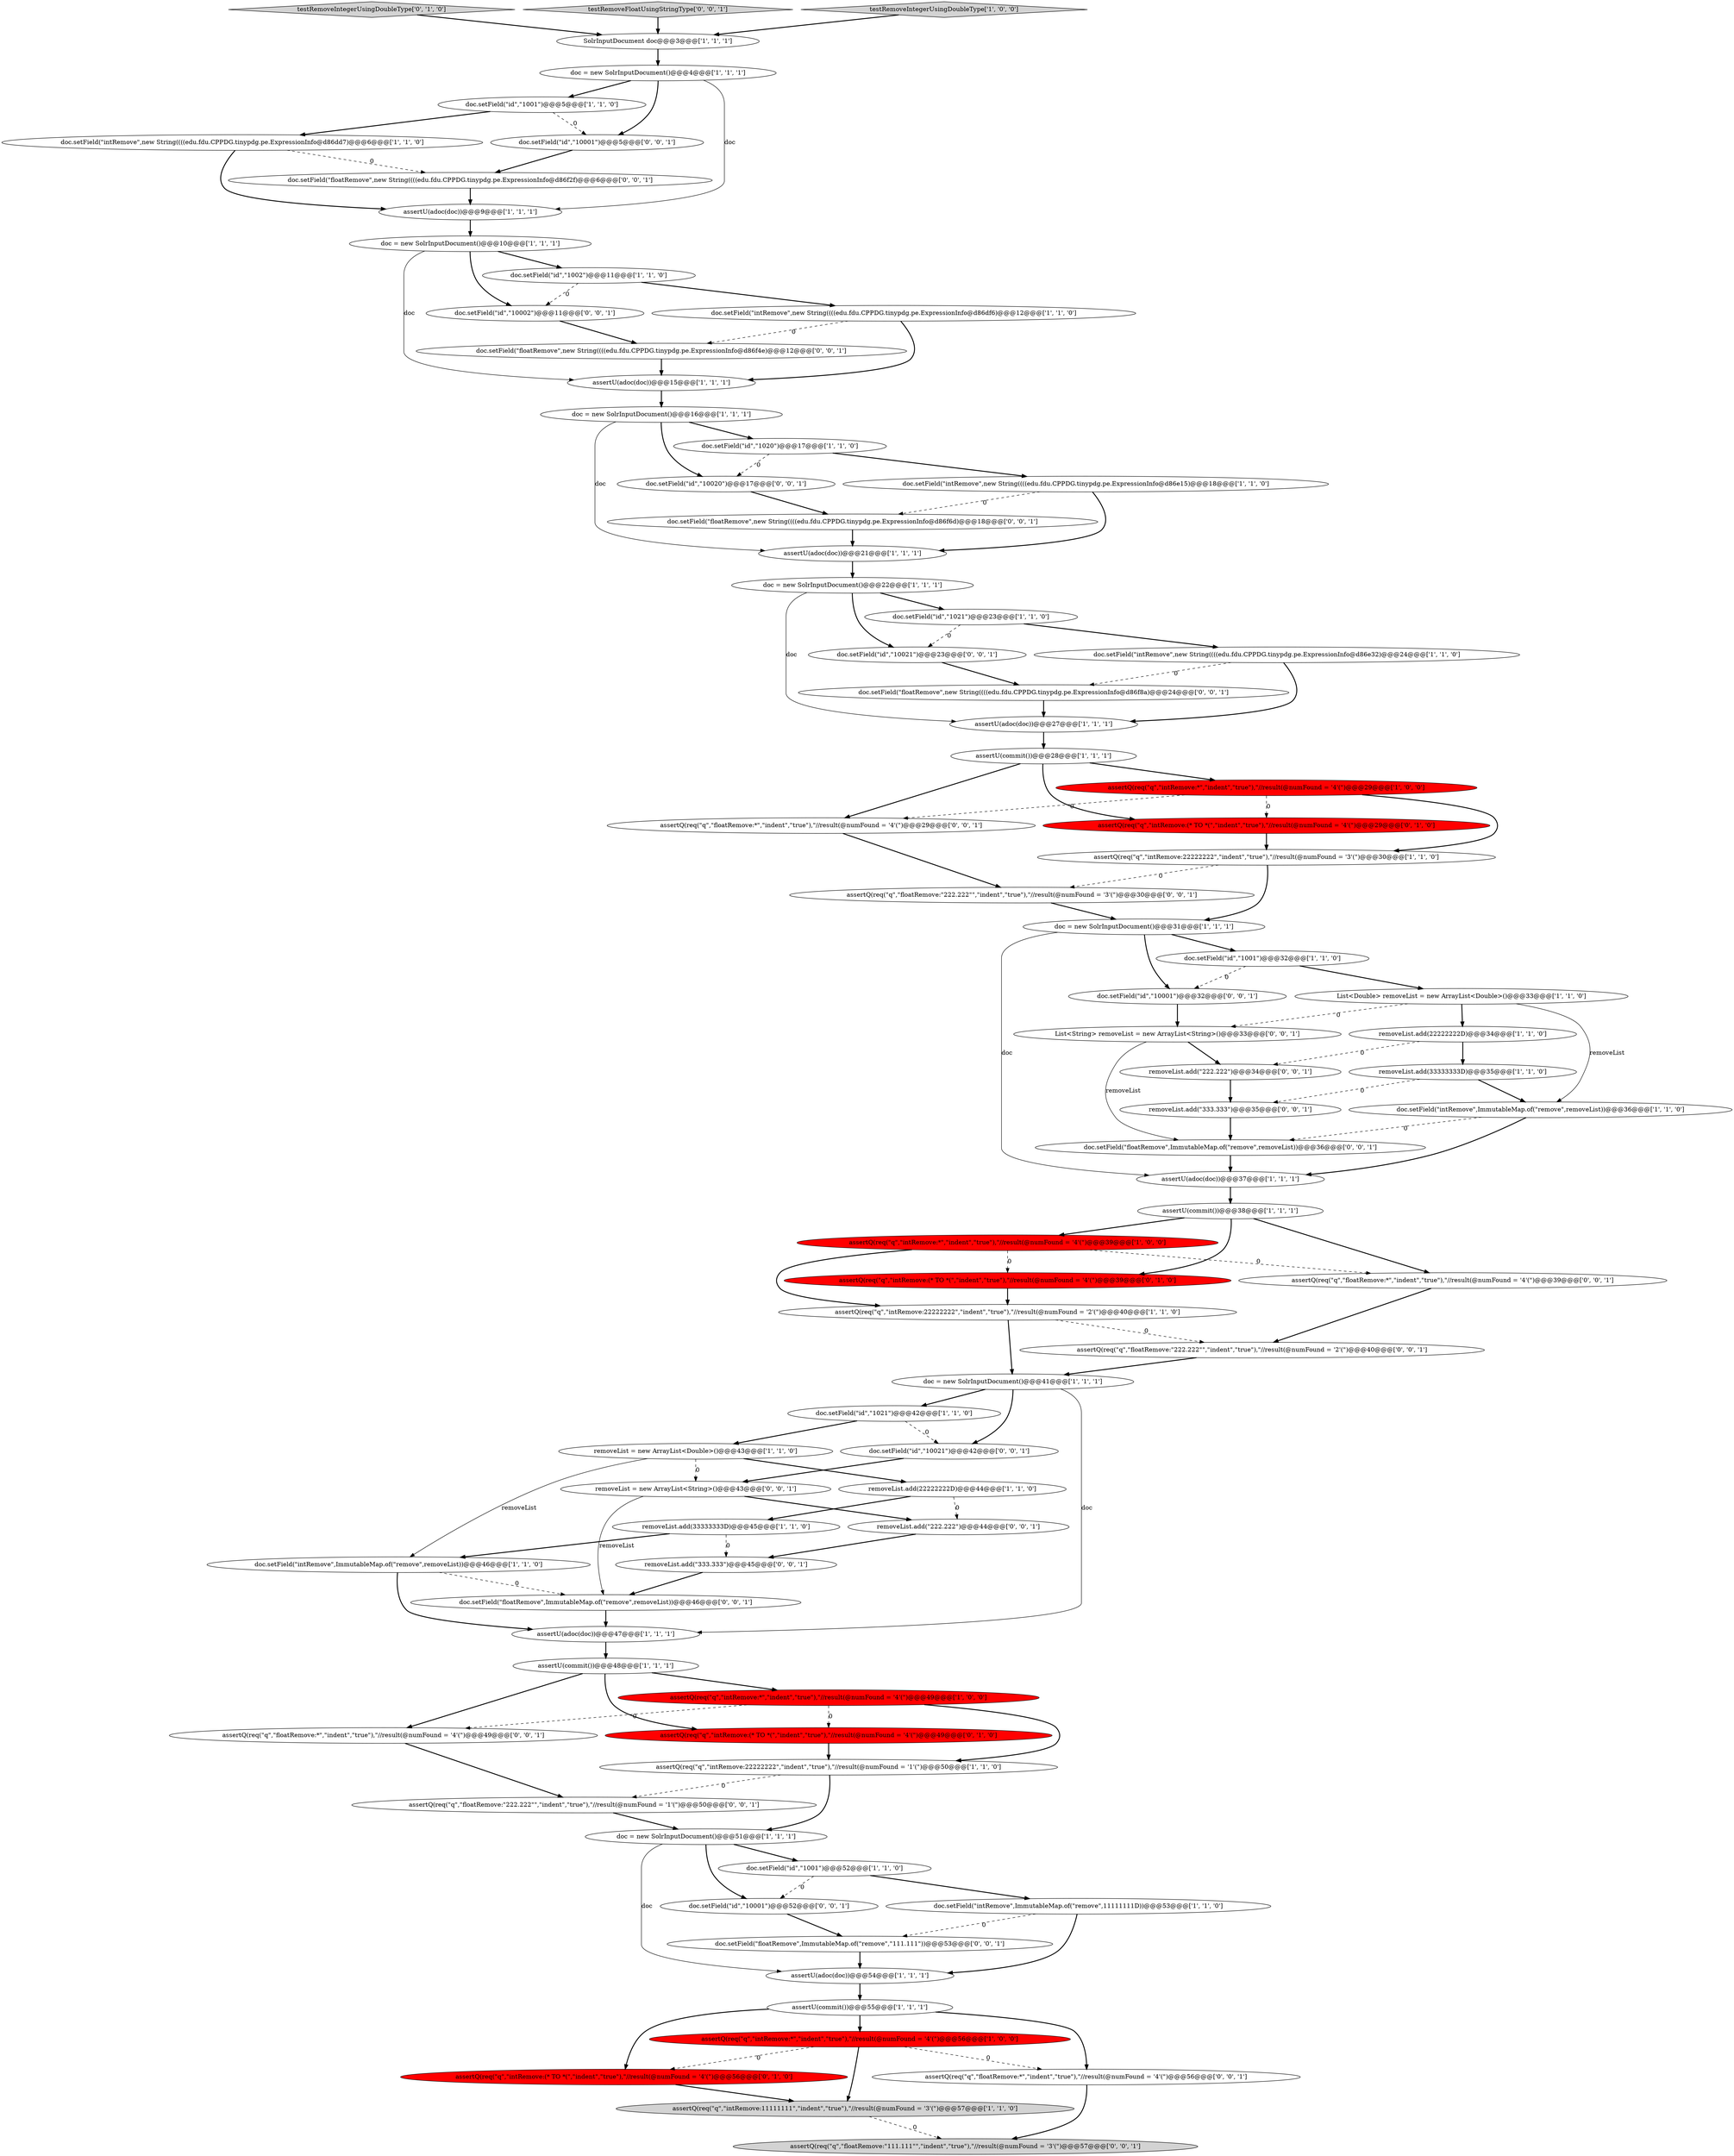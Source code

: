digraph {
10 [style = filled, label = "doc.setField(\"intRemove\",ImmutableMap.of(\"remove\",11111111D))@@@53@@@['1', '1', '0']", fillcolor = white, shape = ellipse image = "AAA0AAABBB1BBB"];
48 [style = filled, label = "assertQ(req(\"q\",\"intRemove:(* TO *(\",\"indent\",\"true\"),\"//result(@numFound = '4'(\")@@@56@@@['0', '1', '0']", fillcolor = red, shape = ellipse image = "AAA1AAABBB2BBB"];
58 [style = filled, label = "doc.setField(\"floatRemove\",new String((((edu.fdu.CPPDG.tinypdg.pe.ExpressionInfo@d86f8a)@@@24@@@['0', '0', '1']", fillcolor = white, shape = ellipse image = "AAA0AAABBB3BBB"];
63 [style = filled, label = "assertQ(req(\"q\",\"floatRemove:\"222.222\"\",\"indent\",\"true\"),\"//result(@numFound = '2'(\")@@@40@@@['0', '0', '1']", fillcolor = white, shape = ellipse image = "AAA0AAABBB3BBB"];
65 [style = filled, label = "doc.setField(\"id\",\"10002\")@@@11@@@['0', '0', '1']", fillcolor = white, shape = ellipse image = "AAA0AAABBB3BBB"];
46 [style = filled, label = "doc.setField(\"id\",\"1021\")@@@42@@@['1', '1', '0']", fillcolor = white, shape = ellipse image = "AAA0AAABBB1BBB"];
75 [style = filled, label = "assertQ(req(\"q\",\"floatRemove:\"222.222\"\",\"indent\",\"true\"),\"//result(@numFound = '3'(\")@@@30@@@['0', '0', '1']", fillcolor = white, shape = ellipse image = "AAA0AAABBB3BBB"];
20 [style = filled, label = "assertU(adoc(doc))@@@15@@@['1', '1', '1']", fillcolor = white, shape = ellipse image = "AAA0AAABBB1BBB"];
60 [style = filled, label = "removeList.add(\"333.333\")@@@35@@@['0', '0', '1']", fillcolor = white, shape = ellipse image = "AAA0AAABBB3BBB"];
33 [style = filled, label = "doc.setField(\"intRemove\",ImmutableMap.of(\"remove\",removeList))@@@46@@@['1', '1', '0']", fillcolor = white, shape = ellipse image = "AAA0AAABBB1BBB"];
62 [style = filled, label = "doc.setField(\"id\",\"10001\")@@@32@@@['0', '0', '1']", fillcolor = white, shape = ellipse image = "AAA0AAABBB3BBB"];
32 [style = filled, label = "assertU(commit())@@@28@@@['1', '1', '1']", fillcolor = white, shape = ellipse image = "AAA0AAABBB1BBB"];
81 [style = filled, label = "removeList.add(\"222.222\")@@@34@@@['0', '0', '1']", fillcolor = white, shape = ellipse image = "AAA0AAABBB3BBB"];
19 [style = filled, label = "assertQ(req(\"q\",\"intRemove:*\",\"indent\",\"true\"),\"//result(@numFound = '4'(\")@@@56@@@['1', '0', '0']", fillcolor = red, shape = ellipse image = "AAA1AAABBB1BBB"];
52 [style = filled, label = "testRemoveIntegerUsingDoubleType['0', '1', '0']", fillcolor = lightgray, shape = diamond image = "AAA0AAABBB2BBB"];
66 [style = filled, label = "doc.setField(\"floatRemove\",ImmutableMap.of(\"remove\",removeList))@@@36@@@['0', '0', '1']", fillcolor = white, shape = ellipse image = "AAA0AAABBB3BBB"];
7 [style = filled, label = "assertQ(req(\"q\",\"intRemove:*\",\"indent\",\"true\"),\"//result(@numFound = '4'(\")@@@39@@@['1', '0', '0']", fillcolor = red, shape = ellipse image = "AAA1AAABBB1BBB"];
78 [style = filled, label = "doc.setField(\"floatRemove\",ImmutableMap.of(\"remove\",\"111.111\"))@@@53@@@['0', '0', '1']", fillcolor = white, shape = ellipse image = "AAA0AAABBB3BBB"];
30 [style = filled, label = "doc.setField(\"intRemove\",new String((((edu.fdu.CPPDG.tinypdg.pe.ExpressionInfo@d86e32)@@@24@@@['1', '1', '0']", fillcolor = white, shape = ellipse image = "AAA0AAABBB1BBB"];
49 [style = filled, label = "assertQ(req(\"q\",\"intRemove:(* TO *(\",\"indent\",\"true\"),\"//result(@numFound = '4'(\")@@@39@@@['0', '1', '0']", fillcolor = red, shape = ellipse image = "AAA1AAABBB2BBB"];
17 [style = filled, label = "doc = new SolrInputDocument()@@@4@@@['1', '1', '1']", fillcolor = white, shape = ellipse image = "AAA0AAABBB1BBB"];
57 [style = filled, label = "assertQ(req(\"q\",\"floatRemove:*\",\"indent\",\"true\"),\"//result(@numFound = '4'(\")@@@29@@@['0', '0', '1']", fillcolor = white, shape = ellipse image = "AAA0AAABBB3BBB"];
26 [style = filled, label = "assertQ(req(\"q\",\"intRemove:22222222\",\"indent\",\"true\"),\"//result(@numFound = '2'(\")@@@40@@@['1', '1', '0']", fillcolor = white, shape = ellipse image = "AAA0AAABBB1BBB"];
21 [style = filled, label = "removeList.add(22222222D)@@@34@@@['1', '1', '0']", fillcolor = white, shape = ellipse image = "AAA0AAABBB1BBB"];
34 [style = filled, label = "doc.setField(\"id\",\"1001\")@@@5@@@['1', '1', '0']", fillcolor = white, shape = ellipse image = "AAA0AAABBB1BBB"];
61 [style = filled, label = "assertQ(req(\"q\",\"floatRemove:*\",\"indent\",\"true\"),\"//result(@numFound = '4'(\")@@@49@@@['0', '0', '1']", fillcolor = white, shape = ellipse image = "AAA0AAABBB3BBB"];
53 [style = filled, label = "removeList = new ArrayList<String>()@@@43@@@['0', '0', '1']", fillcolor = white, shape = ellipse image = "AAA0AAABBB3BBB"];
56 [style = filled, label = "doc.setField(\"id\",\"10021\")@@@42@@@['0', '0', '1']", fillcolor = white, shape = ellipse image = "AAA0AAABBB3BBB"];
3 [style = filled, label = "assertQ(req(\"q\",\"intRemove:11111111\",\"indent\",\"true\"),\"//result(@numFound = '3'(\")@@@57@@@['1', '1', '0']", fillcolor = lightgray, shape = ellipse image = "AAA0AAABBB1BBB"];
27 [style = filled, label = "doc = new SolrInputDocument()@@@51@@@['1', '1', '1']", fillcolor = white, shape = ellipse image = "AAA0AAABBB1BBB"];
38 [style = filled, label = "assertU(adoc(doc))@@@37@@@['1', '1', '1']", fillcolor = white, shape = ellipse image = "AAA0AAABBB1BBB"];
72 [style = filled, label = "doc.setField(\"floatRemove\",ImmutableMap.of(\"remove\",removeList))@@@46@@@['0', '0', '1']", fillcolor = white, shape = ellipse image = "AAA0AAABBB3BBB"];
45 [style = filled, label = "assertU(commit())@@@48@@@['1', '1', '1']", fillcolor = white, shape = ellipse image = "AAA0AAABBB1BBB"];
35 [style = filled, label = "assertQ(req(\"q\",\"intRemove:22222222\",\"indent\",\"true\"),\"//result(@numFound = '1'(\")@@@50@@@['1', '1', '0']", fillcolor = white, shape = ellipse image = "AAA0AAABBB1BBB"];
42 [style = filled, label = "doc.setField(\"intRemove\",new String((((edu.fdu.CPPDG.tinypdg.pe.ExpressionInfo@d86dd7)@@@6@@@['1', '1', '0']", fillcolor = white, shape = ellipse image = "AAA0AAABBB1BBB"];
50 [style = filled, label = "assertQ(req(\"q\",\"intRemove:(* TO *(\",\"indent\",\"true\"),\"//result(@numFound = '4'(\")@@@49@@@['0', '1', '0']", fillcolor = red, shape = ellipse image = "AAA1AAABBB2BBB"];
70 [style = filled, label = "doc.setField(\"floatRemove\",new String((((edu.fdu.CPPDG.tinypdg.pe.ExpressionInfo@d86f2f)@@@6@@@['0', '0', '1']", fillcolor = white, shape = ellipse image = "AAA0AAABBB3BBB"];
73 [style = filled, label = "doc.setField(\"id\",\"10001\")@@@52@@@['0', '0', '1']", fillcolor = white, shape = ellipse image = "AAA0AAABBB3BBB"];
79 [style = filled, label = "doc.setField(\"id\",\"10020\")@@@17@@@['0', '0', '1']", fillcolor = white, shape = ellipse image = "AAA0AAABBB3BBB"];
51 [style = filled, label = "assertQ(req(\"q\",\"intRemove:(* TO *(\",\"indent\",\"true\"),\"//result(@numFound = '4'(\")@@@29@@@['0', '1', '0']", fillcolor = red, shape = ellipse image = "AAA1AAABBB2BBB"];
31 [style = filled, label = "doc = new SolrInputDocument()@@@10@@@['1', '1', '1']", fillcolor = white, shape = ellipse image = "AAA0AAABBB1BBB"];
29 [style = filled, label = "doc = new SolrInputDocument()@@@22@@@['1', '1', '1']", fillcolor = white, shape = ellipse image = "AAA0AAABBB1BBB"];
14 [style = filled, label = "assertU(adoc(doc))@@@27@@@['1', '1', '1']", fillcolor = white, shape = ellipse image = "AAA0AAABBB1BBB"];
47 [style = filled, label = "assertU(commit())@@@38@@@['1', '1', '1']", fillcolor = white, shape = ellipse image = "AAA0AAABBB1BBB"];
71 [style = filled, label = "doc.setField(\"floatRemove\",new String((((edu.fdu.CPPDG.tinypdg.pe.ExpressionInfo@d86f4e)@@@12@@@['0', '0', '1']", fillcolor = white, shape = ellipse image = "AAA0AAABBB3BBB"];
69 [style = filled, label = "removeList.add(\"222.222\")@@@44@@@['0', '0', '1']", fillcolor = white, shape = ellipse image = "AAA0AAABBB3BBB"];
0 [style = filled, label = "doc = new SolrInputDocument()@@@16@@@['1', '1', '1']", fillcolor = white, shape = ellipse image = "AAA0AAABBB1BBB"];
59 [style = filled, label = "assertQ(req(\"q\",\"floatRemove:\"111.111\"\",\"indent\",\"true\"),\"//result(@numFound = '3'(\")@@@57@@@['0', '0', '1']", fillcolor = lightgray, shape = ellipse image = "AAA0AAABBB3BBB"];
4 [style = filled, label = "removeList = new ArrayList<Double>()@@@43@@@['1', '1', '0']", fillcolor = white, shape = ellipse image = "AAA0AAABBB1BBB"];
13 [style = filled, label = "doc.setField(\"intRemove\",ImmutableMap.of(\"remove\",removeList))@@@36@@@['1', '1', '0']", fillcolor = white, shape = ellipse image = "AAA0AAABBB1BBB"];
18 [style = filled, label = "assertU(adoc(doc))@@@21@@@['1', '1', '1']", fillcolor = white, shape = ellipse image = "AAA0AAABBB1BBB"];
76 [style = filled, label = "removeList.add(\"333.333\")@@@45@@@['0', '0', '1']", fillcolor = white, shape = ellipse image = "AAA0AAABBB3BBB"];
64 [style = filled, label = "doc.setField(\"id\",\"10021\")@@@23@@@['0', '0', '1']", fillcolor = white, shape = ellipse image = "AAA0AAABBB3BBB"];
2 [style = filled, label = "doc.setField(\"intRemove\",new String((((edu.fdu.CPPDG.tinypdg.pe.ExpressionInfo@d86e15)@@@18@@@['1', '1', '0']", fillcolor = white, shape = ellipse image = "AAA0AAABBB1BBB"];
74 [style = filled, label = "doc.setField(\"id\",\"10001\")@@@5@@@['0', '0', '1']", fillcolor = white, shape = ellipse image = "AAA0AAABBB3BBB"];
80 [style = filled, label = "doc.setField(\"floatRemove\",new String((((edu.fdu.CPPDG.tinypdg.pe.ExpressionInfo@d86f6d)@@@18@@@['0', '0', '1']", fillcolor = white, shape = ellipse image = "AAA0AAABBB3BBB"];
22 [style = filled, label = "removeList.add(22222222D)@@@44@@@['1', '1', '0']", fillcolor = white, shape = ellipse image = "AAA0AAABBB1BBB"];
9 [style = filled, label = "assertQ(req(\"q\",\"intRemove:*\",\"indent\",\"true\"),\"//result(@numFound = '4'(\")@@@49@@@['1', '0', '0']", fillcolor = red, shape = ellipse image = "AAA1AAABBB1BBB"];
43 [style = filled, label = "removeList.add(33333333D)@@@35@@@['1', '1', '0']", fillcolor = white, shape = ellipse image = "AAA0AAABBB1BBB"];
67 [style = filled, label = "List<String> removeList = new ArrayList<String>()@@@33@@@['0', '0', '1']", fillcolor = white, shape = ellipse image = "AAA0AAABBB3BBB"];
36 [style = filled, label = "doc.setField(\"id\",\"1002\")@@@11@@@['1', '1', '0']", fillcolor = white, shape = ellipse image = "AAA0AAABBB1BBB"];
15 [style = filled, label = "assertU(commit())@@@55@@@['1', '1', '1']", fillcolor = white, shape = ellipse image = "AAA0AAABBB1BBB"];
23 [style = filled, label = "doc.setField(\"id\",\"1021\")@@@23@@@['1', '1', '0']", fillcolor = white, shape = ellipse image = "AAA0AAABBB1BBB"];
1 [style = filled, label = "doc.setField(\"intRemove\",new String((((edu.fdu.CPPDG.tinypdg.pe.ExpressionInfo@d86df6)@@@12@@@['1', '1', '0']", fillcolor = white, shape = ellipse image = "AAA0AAABBB1BBB"];
24 [style = filled, label = "assertU(adoc(doc))@@@54@@@['1', '1', '1']", fillcolor = white, shape = ellipse image = "AAA0AAABBB1BBB"];
28 [style = filled, label = "assertU(adoc(doc))@@@9@@@['1', '1', '1']", fillcolor = white, shape = ellipse image = "AAA0AAABBB1BBB"];
12 [style = filled, label = "assertQ(req(\"q\",\"intRemove:*\",\"indent\",\"true\"),\"//result(@numFound = '4'(\")@@@29@@@['1', '0', '0']", fillcolor = red, shape = ellipse image = "AAA1AAABBB1BBB"];
41 [style = filled, label = "removeList.add(33333333D)@@@45@@@['1', '1', '0']", fillcolor = white, shape = ellipse image = "AAA0AAABBB1BBB"];
8 [style = filled, label = "assertQ(req(\"q\",\"intRemove:22222222\",\"indent\",\"true\"),\"//result(@numFound = '3'(\")@@@30@@@['1', '1', '0']", fillcolor = white, shape = ellipse image = "AAA0AAABBB1BBB"];
39 [style = filled, label = "doc.setField(\"id\",\"1001\")@@@52@@@['1', '1', '0']", fillcolor = white, shape = ellipse image = "AAA0AAABBB1BBB"];
37 [style = filled, label = "SolrInputDocument doc@@@3@@@['1', '1', '1']", fillcolor = white, shape = ellipse image = "AAA0AAABBB1BBB"];
55 [style = filled, label = "testRemoveFloatUsingStringType['0', '0', '1']", fillcolor = lightgray, shape = diamond image = "AAA0AAABBB3BBB"];
40 [style = filled, label = "doc = new SolrInputDocument()@@@31@@@['1', '1', '1']", fillcolor = white, shape = ellipse image = "AAA0AAABBB1BBB"];
44 [style = filled, label = "doc = new SolrInputDocument()@@@41@@@['1', '1', '1']", fillcolor = white, shape = ellipse image = "AAA0AAABBB1BBB"];
54 [style = filled, label = "assertQ(req(\"q\",\"floatRemove:\"222.222\"\",\"indent\",\"true\"),\"//result(@numFound = '1'(\")@@@50@@@['0', '0', '1']", fillcolor = white, shape = ellipse image = "AAA0AAABBB3BBB"];
68 [style = filled, label = "assertQ(req(\"q\",\"floatRemove:*\",\"indent\",\"true\"),\"//result(@numFound = '4'(\")@@@39@@@['0', '0', '1']", fillcolor = white, shape = ellipse image = "AAA0AAABBB3BBB"];
16 [style = filled, label = "doc.setField(\"id\",\"1001\")@@@32@@@['1', '1', '0']", fillcolor = white, shape = ellipse image = "AAA0AAABBB1BBB"];
77 [style = filled, label = "assertQ(req(\"q\",\"floatRemove:*\",\"indent\",\"true\"),\"//result(@numFound = '4'(\")@@@56@@@['0', '0', '1']", fillcolor = white, shape = ellipse image = "AAA0AAABBB3BBB"];
6 [style = filled, label = "List<Double> removeList = new ArrayList<Double>()@@@33@@@['1', '1', '0']", fillcolor = white, shape = ellipse image = "AAA0AAABBB1BBB"];
5 [style = filled, label = "assertU(adoc(doc))@@@47@@@['1', '1', '1']", fillcolor = white, shape = ellipse image = "AAA0AAABBB1BBB"];
11 [style = filled, label = "doc.setField(\"id\",\"1020\")@@@17@@@['1', '1', '0']", fillcolor = white, shape = ellipse image = "AAA0AAABBB1BBB"];
25 [style = filled, label = "testRemoveIntegerUsingDoubleType['1', '0', '0']", fillcolor = lightgray, shape = diamond image = "AAA0AAABBB1BBB"];
54->27 [style = bold, label=""];
48->3 [style = bold, label=""];
53->69 [style = bold, label=""];
69->76 [style = bold, label=""];
1->71 [style = dashed, label="0"];
47->7 [style = bold, label=""];
32->12 [style = bold, label=""];
10->24 [style = bold, label=""];
21->43 [style = bold, label=""];
43->60 [style = dashed, label="0"];
20->0 [style = bold, label=""];
7->49 [style = dashed, label="0"];
67->81 [style = bold, label=""];
71->20 [style = bold, label=""];
1->20 [style = bold, label=""];
34->74 [style = dashed, label="0"];
41->76 [style = dashed, label="0"];
6->67 [style = dashed, label="0"];
5->45 [style = bold, label=""];
40->38 [style = solid, label="doc"];
8->40 [style = bold, label=""];
9->35 [style = bold, label=""];
62->67 [style = bold, label=""];
7->26 [style = bold, label=""];
47->49 [style = bold, label=""];
44->46 [style = bold, label=""];
27->73 [style = bold, label=""];
36->65 [style = dashed, label="0"];
40->16 [style = bold, label=""];
45->61 [style = bold, label=""];
27->24 [style = solid, label="doc"];
74->70 [style = bold, label=""];
67->66 [style = solid, label="removeList"];
7->68 [style = dashed, label="0"];
9->50 [style = dashed, label="0"];
30->14 [style = bold, label=""];
56->53 [style = bold, label=""];
19->3 [style = bold, label=""];
77->59 [style = bold, label=""];
55->37 [style = bold, label=""];
60->66 [style = bold, label=""];
17->28 [style = solid, label="doc"];
70->28 [style = bold, label=""];
4->53 [style = dashed, label="0"];
40->62 [style = bold, label=""];
23->30 [style = bold, label=""];
78->24 [style = bold, label=""];
16->6 [style = bold, label=""];
52->37 [style = bold, label=""];
22->41 [style = bold, label=""];
2->18 [style = bold, label=""];
34->42 [style = bold, label=""];
29->23 [style = bold, label=""];
53->72 [style = solid, label="removeList"];
43->13 [style = bold, label=""];
17->34 [style = bold, label=""];
22->69 [style = dashed, label="0"];
46->4 [style = bold, label=""];
25->37 [style = bold, label=""];
19->48 [style = dashed, label="0"];
73->78 [style = bold, label=""];
38->47 [style = bold, label=""];
29->64 [style = bold, label=""];
66->38 [style = bold, label=""];
44->5 [style = solid, label="doc"];
46->56 [style = dashed, label="0"];
39->73 [style = dashed, label="0"];
35->54 [style = dashed, label="0"];
4->22 [style = bold, label=""];
32->51 [style = bold, label=""];
44->56 [style = bold, label=""];
6->21 [style = bold, label=""];
75->40 [style = bold, label=""];
28->31 [style = bold, label=""];
58->14 [style = bold, label=""];
79->80 [style = bold, label=""];
68->63 [style = bold, label=""];
0->11 [style = bold, label=""];
31->36 [style = bold, label=""];
32->57 [style = bold, label=""];
33->5 [style = bold, label=""];
15->19 [style = bold, label=""];
4->33 [style = solid, label="removeList"];
65->71 [style = bold, label=""];
80->18 [style = bold, label=""];
13->66 [style = dashed, label="0"];
19->77 [style = dashed, label="0"];
17->74 [style = bold, label=""];
6->13 [style = solid, label="removeList"];
27->39 [style = bold, label=""];
9->61 [style = dashed, label="0"];
33->72 [style = dashed, label="0"];
26->44 [style = bold, label=""];
15->77 [style = bold, label=""];
29->14 [style = solid, label="doc"];
12->8 [style = bold, label=""];
15->48 [style = bold, label=""];
41->33 [style = bold, label=""];
50->35 [style = bold, label=""];
42->28 [style = bold, label=""];
61->54 [style = bold, label=""];
51->8 [style = bold, label=""];
14->32 [style = bold, label=""];
64->58 [style = bold, label=""];
31->65 [style = bold, label=""];
45->9 [style = bold, label=""];
24->15 [style = bold, label=""];
0->79 [style = bold, label=""];
42->70 [style = dashed, label="0"];
63->44 [style = bold, label=""];
35->27 [style = bold, label=""];
0->18 [style = solid, label="doc"];
26->63 [style = dashed, label="0"];
12->51 [style = dashed, label="0"];
37->17 [style = bold, label=""];
12->57 [style = dashed, label="0"];
3->59 [style = dashed, label="0"];
47->68 [style = bold, label=""];
31->20 [style = solid, label="doc"];
81->60 [style = bold, label=""];
57->75 [style = bold, label=""];
72->5 [style = bold, label=""];
36->1 [style = bold, label=""];
11->2 [style = bold, label=""];
16->62 [style = dashed, label="0"];
11->79 [style = dashed, label="0"];
18->29 [style = bold, label=""];
76->72 [style = bold, label=""];
45->50 [style = bold, label=""];
30->58 [style = dashed, label="0"];
39->10 [style = bold, label=""];
13->38 [style = bold, label=""];
8->75 [style = dashed, label="0"];
10->78 [style = dashed, label="0"];
49->26 [style = bold, label=""];
2->80 [style = dashed, label="0"];
21->81 [style = dashed, label="0"];
23->64 [style = dashed, label="0"];
}
